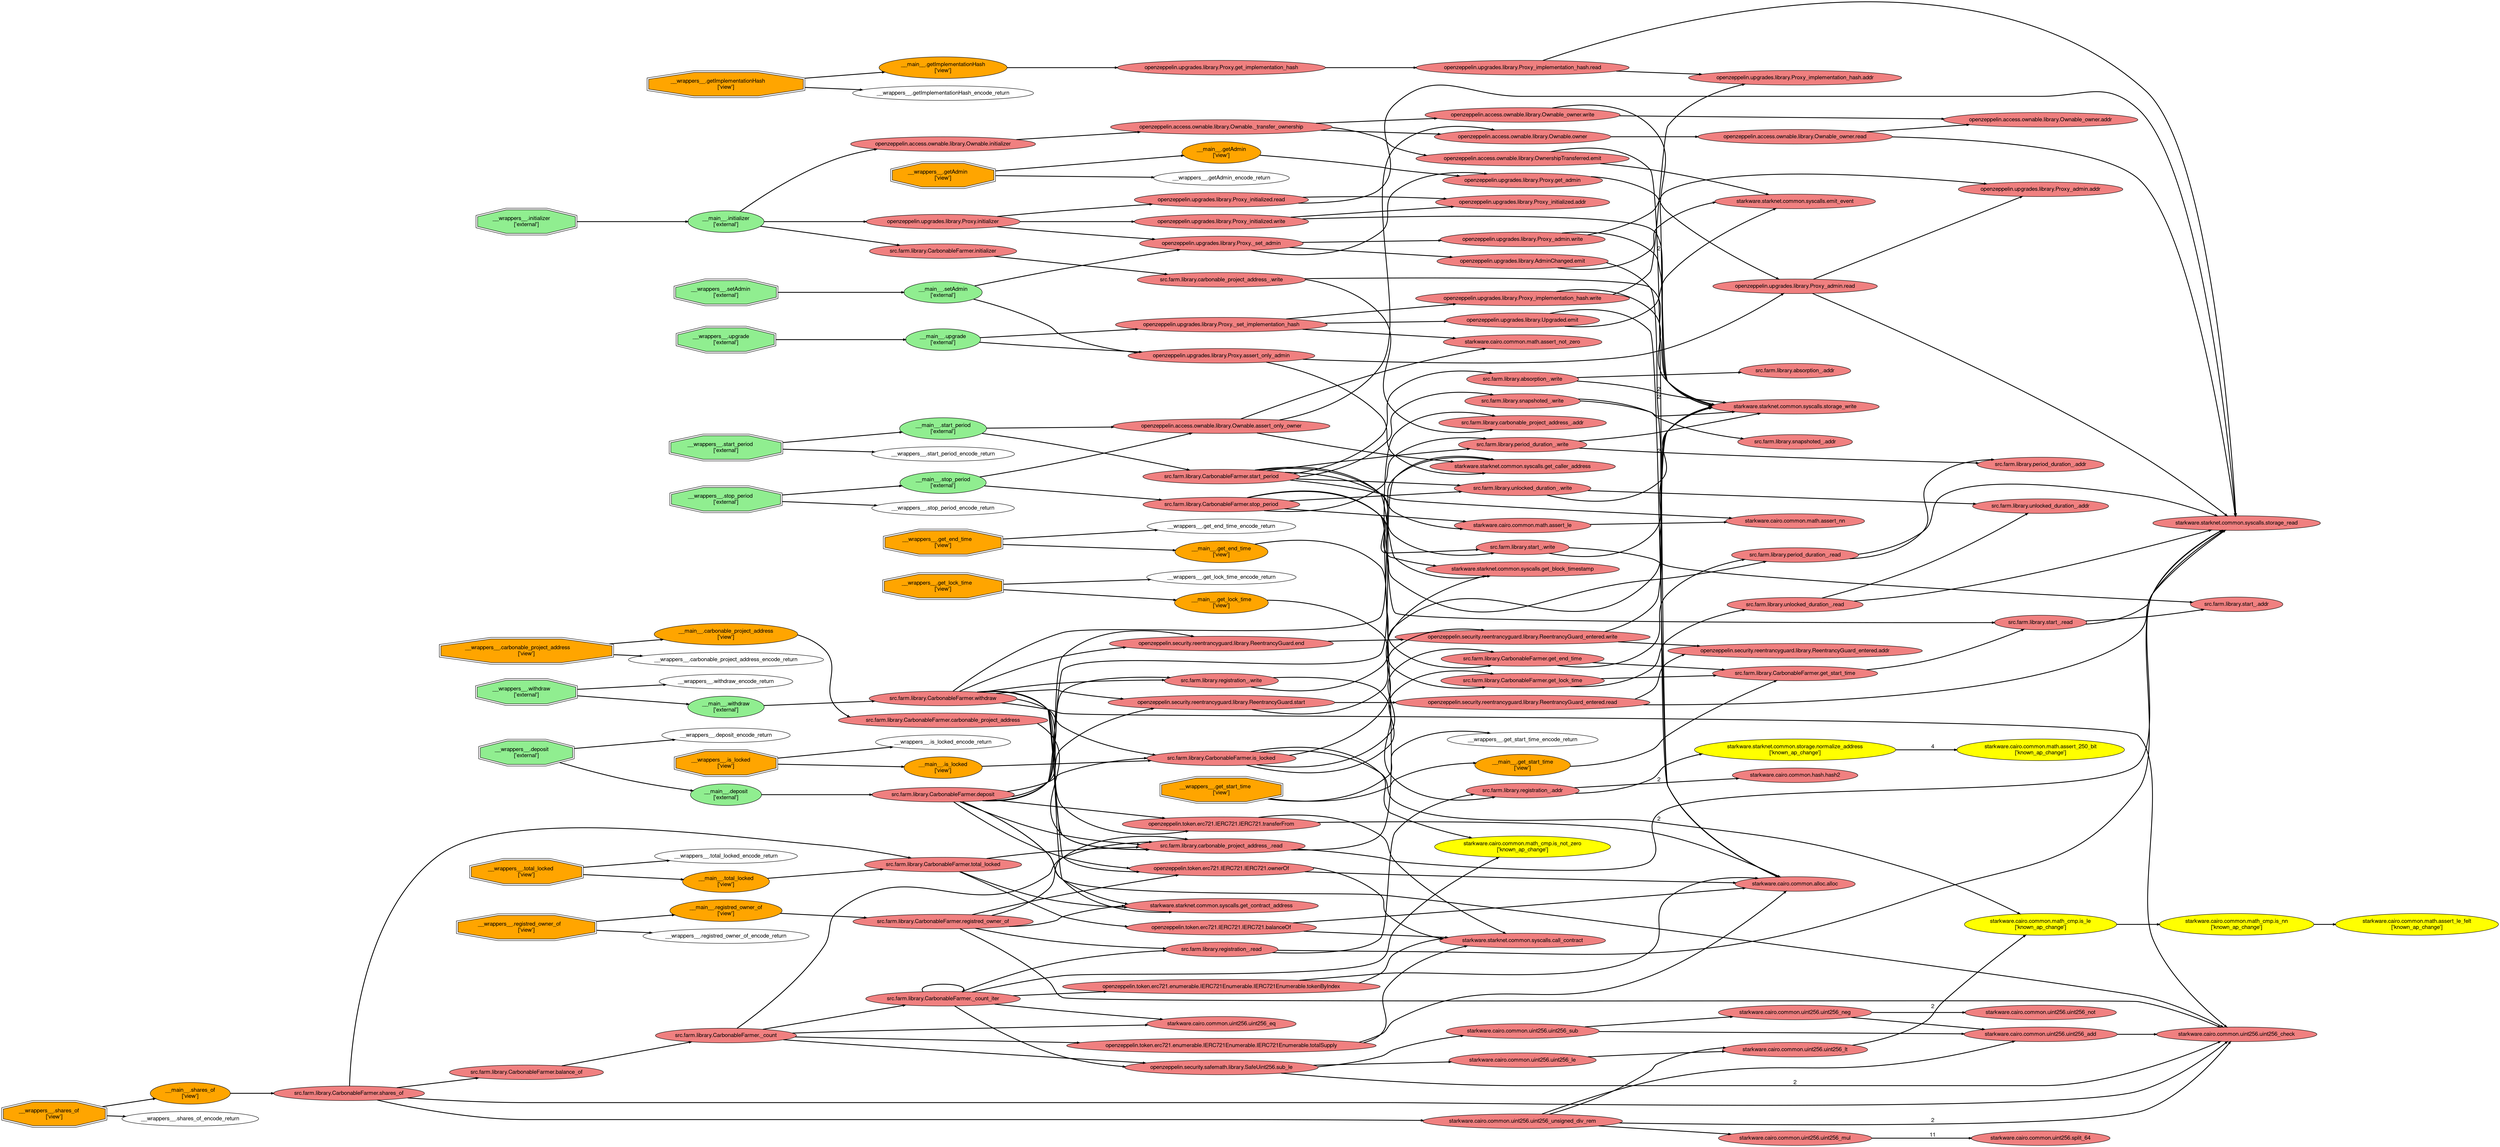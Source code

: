 // Call flow graph
digraph CarbonableYielder {
	graph [fontname="Helvetica,Arial,sans-serif" fontsize=20 layout=dot newrank=true rankdir=LR]
	node [fontname="Helvetica,Arial,sans-serif" pencolor="#00000044" shape="rect, plaintext" style=filled]
	edge [arrowsize=0.5 fontname="Helvetica,Arial,sans-serif" labeldistance=3 labelfontcolor="#00000080" penwidth=2]
	0 [label="starkware.cairo.common.alloc.alloc" color="" fillcolor=lightcoral shape=oval style=filled]
	3 [label="starkware.cairo.common.hash.hash2" color="" fillcolor=lightcoral shape=oval style=filled]
	9 [label="starkware.cairo.common.math.assert_not_zero" color="" fillcolor=lightcoral shape=oval style=filled]
	14 [label="starkware.cairo.common.math.assert_nn" color="" fillcolor=lightcoral shape=oval style=filled]
	18 [label="starkware.cairo.common.math.assert_le" color="" fillcolor=lightcoral shape=oval style=filled]
	23 [label="starkware.cairo.common.math.assert_250_bit\l['known_ap_change']" color="" fillcolor=yellow shape=oval style=filled]
	36 [label="starkware.cairo.common.math.assert_le_felt\l['known_ap_change']" color="" fillcolor=yellow shape=oval style=filled]
	81 [label="starkware.starknet.common.storage.normalize_address\l['known_ap_change']" color="" fillcolor=yellow shape=oval style=filled]
	121 [label="starkware.starknet.common.syscalls.call_contract" color="" fillcolor=lightcoral shape=oval style=filled]
	133 [label="starkware.starknet.common.syscalls.get_caller_address" color="" fillcolor=lightcoral shape=oval style=filled]
	140 [label="starkware.starknet.common.syscalls.get_contract_address" color="" fillcolor=lightcoral shape=oval style=filled]
	147 [label="starkware.starknet.common.syscalls.get_block_timestamp" color="" fillcolor=lightcoral shape=oval style=filled]
	154 [label="starkware.starknet.common.syscalls.storage_read" color="" fillcolor=lightcoral shape=oval style=filled]
	162 [label="starkware.starknet.common.syscalls.storage_write" color="" fillcolor=lightcoral shape=oval style=filled]
	170 [label="starkware.starknet.common.syscalls.emit_event" color="" fillcolor=lightcoral shape=oval style=filled]
	180 [label="starkware.cairo.common.math_cmp.is_not_zero\l['known_ap_change']" color="" fillcolor=yellow shape=oval style=filled]
	188 [label="starkware.cairo.common.math_cmp.is_nn\l['known_ap_change']" color="" fillcolor=yellow shape=oval style=filled]
	221 [label="starkware.cairo.common.math_cmp.is_le\l['known_ap_change']" color="" fillcolor=yellow shape=oval style=filled]
	226 [label="starkware.cairo.common.uint256.uint256_check" color="" fillcolor=lightcoral shape=oval style=filled]
	231 [label="starkware.cairo.common.uint256.uint256_add" color="" fillcolor=lightcoral shape=oval style=filled]
	253 [label="starkware.cairo.common.uint256.split_64" color="" fillcolor=lightcoral shape=oval style=filled]
	269 [label="starkware.cairo.common.uint256.uint256_mul" color="" fillcolor=lightcoral shape=oval style=filled]
	357 [label="starkware.cairo.common.uint256.uint256_lt" color="" fillcolor=lightcoral shape=oval style=filled]
	374 [label="starkware.cairo.common.uint256.uint256_le" color="" fillcolor=lightcoral shape=oval style=filled]
	386 [label="starkware.cairo.common.uint256.uint256_unsigned_div_rem" color="" fillcolor=lightcoral shape=oval style=filled]
	446 [label="starkware.cairo.common.uint256.uint256_not" color="" fillcolor=lightcoral shape=oval style=filled]
	454 [label="starkware.cairo.common.uint256.uint256_neg" color="" fillcolor=lightcoral shape=oval style=filled]
	469 [label="starkware.cairo.common.uint256.uint256_sub" color="" fillcolor=lightcoral shape=oval style=filled]
	485 [label="starkware.cairo.common.uint256.uint256_eq" color="" fillcolor=lightcoral shape=oval style=filled]
	507 [label="openzeppelin.access.ownable.library.OwnershipTransferred.emit" color="" fillcolor=lightcoral shape=oval style=filled]
	532 [label="openzeppelin.access.ownable.library.Ownable_owner.addr" color="" fillcolor=lightcoral shape=oval style=filled]
	537 [label="openzeppelin.access.ownable.library.Ownable_owner.read" color="" fillcolor=lightcoral shape=oval style=filled]
	550 [label="openzeppelin.access.ownable.library.Ownable_owner.write" color="" fillcolor=lightcoral shape=oval style=filled]
	562 [label="openzeppelin.access.ownable.library.Ownable.initializer" color="" fillcolor=lightcoral shape=oval style=filled]
	569 [label="openzeppelin.access.ownable.library.Ownable.assert_only_owner" color="" fillcolor=lightcoral shape=oval style=filled]
	584 [label="openzeppelin.access.ownable.library.Ownable.owner" color="" fillcolor=lightcoral shape=oval style=filled]
	590 [label="openzeppelin.access.ownable.library.Ownable._transfer_ownership" color="" fillcolor=lightcoral shape=oval style=filled]
	611 [label="openzeppelin.upgrades.library.Upgraded.emit" color="" fillcolor=lightcoral shape=oval style=filled]
	635 [label="openzeppelin.upgrades.library.AdminChanged.emit" color="" fillcolor=lightcoral shape=oval style=filled]
	660 [label="openzeppelin.upgrades.library.Proxy_implementation_hash.addr" color="" fillcolor=lightcoral shape=oval style=filled]
	665 [label="openzeppelin.upgrades.library.Proxy_implementation_hash.read" color="" fillcolor=lightcoral shape=oval style=filled]
	678 [label="openzeppelin.upgrades.library.Proxy_implementation_hash.write" color="" fillcolor=lightcoral shape=oval style=filled]
	690 [label="openzeppelin.upgrades.library.Proxy_admin.addr" color="" fillcolor=lightcoral shape=oval style=filled]
	695 [label="openzeppelin.upgrades.library.Proxy_admin.read" color="" fillcolor=lightcoral shape=oval style=filled]
	708 [label="openzeppelin.upgrades.library.Proxy_admin.write" color="" fillcolor=lightcoral shape=oval style=filled]
	720 [label="openzeppelin.upgrades.library.Proxy_initialized.addr" color="" fillcolor=lightcoral shape=oval style=filled]
	725 [label="openzeppelin.upgrades.library.Proxy_initialized.read" color="" fillcolor=lightcoral shape=oval style=filled]
	738 [label="openzeppelin.upgrades.library.Proxy_initialized.write" color="" fillcolor=lightcoral shape=oval style=filled]
	750 [label="openzeppelin.upgrades.library.Proxy.initializer" color="" fillcolor=lightcoral shape=oval style=filled]
	768 [label="openzeppelin.upgrades.library.Proxy.assert_only_admin" color="" fillcolor=lightcoral shape=oval style=filled]
	781 [label="openzeppelin.upgrades.library.Proxy.get_implementation_hash" color="" fillcolor=lightcoral shape=oval style=filled]
	787 [label="openzeppelin.upgrades.library.Proxy.get_admin" color="" fillcolor=lightcoral shape=oval style=filled]
	793 [label="openzeppelin.upgrades.library.Proxy._set_admin" color="" fillcolor=lightcoral shape=oval style=filled]
	814 [label="openzeppelin.upgrades.library.Proxy._set_implementation_hash" color="" fillcolor=lightcoral shape=oval style=filled]
	832 [label="openzeppelin.security.safemath.library.SafeUint256.sub_le" color="" fillcolor=lightcoral shape=oval style=filled]
	859 [label="openzeppelin.token.erc721.IERC721.IERC721.balanceOf" color="" fillcolor=lightcoral shape=oval style=filled]
	883 [label="openzeppelin.token.erc721.IERC721.IERC721.ownerOf" color="" fillcolor=lightcoral shape=oval style=filled]
	907 [label="openzeppelin.token.erc721.IERC721.IERC721.transferFrom" color="" fillcolor=lightcoral shape=oval style=filled]
	929 [label="openzeppelin.token.erc721.enumerable.IERC721Enumerable.IERC721Enumerable.totalSupply" color="" fillcolor=lightcoral shape=oval style=filled]
	950 [label="openzeppelin.token.erc721.enumerable.IERC721Enumerable.IERC721Enumerable.tokenByIndex" color="" fillcolor=lightcoral shape=oval style=filled]
	975 [label="openzeppelin.security.reentrancyguard.library.ReentrancyGuard_entered.addr" color="" fillcolor=lightcoral shape=oval style=filled]
	980 [label="openzeppelin.security.reentrancyguard.library.ReentrancyGuard_entered.read" color="" fillcolor=lightcoral shape=oval style=filled]
	993 [label="openzeppelin.security.reentrancyguard.library.ReentrancyGuard_entered.write" color="" fillcolor=lightcoral shape=oval style=filled]
	1005 [label="openzeppelin.security.reentrancyguard.library.ReentrancyGuard.start" color="" fillcolor=lightcoral shape=oval style=filled]
	1020 [label="openzeppelin.security.reentrancyguard.library.ReentrancyGuard.end" color="" fillcolor=lightcoral shape=oval style=filled]
	1028 [label="src.farm.library.carbonable_project_address_.addr" color="" fillcolor=lightcoral shape=oval style=filled]
	1033 [label="src.farm.library.carbonable_project_address_.read" color="" fillcolor=lightcoral shape=oval style=filled]
	1046 [label="src.farm.library.carbonable_project_address_.write" color="" fillcolor=lightcoral shape=oval style=filled]
	1058 [label="src.farm.library.start_.addr" color="" fillcolor=lightcoral shape=oval style=filled]
	1063 [label="src.farm.library.start_.read" color="" fillcolor=lightcoral shape=oval style=filled]
	1076 [label="src.farm.library.start_.write" color="" fillcolor=lightcoral shape=oval style=filled]
	1088 [label="src.farm.library.unlocked_duration_.addr" color="" fillcolor=lightcoral shape=oval style=filled]
	1093 [label="src.farm.library.unlocked_duration_.read" color="" fillcolor=lightcoral shape=oval style=filled]
	1106 [label="src.farm.library.unlocked_duration_.write" color="" fillcolor=lightcoral shape=oval style=filled]
	1118 [label="src.farm.library.period_duration_.addr" color="" fillcolor=lightcoral shape=oval style=filled]
	1123 [label="src.farm.library.period_duration_.read" color="" fillcolor=lightcoral shape=oval style=filled]
	1136 [label="src.farm.library.period_duration_.write" color="" fillcolor=lightcoral shape=oval style=filled]
	1148 [label="src.farm.library.absorption_.addr" color="" fillcolor=lightcoral shape=oval style=filled]
	1153 [label="src.farm.library.absorption_.write" color="" fillcolor=lightcoral shape=oval style=filled]
	1170 [label="src.farm.library.registration_.addr" color="" fillcolor=lightcoral shape=oval style=filled]
	1187 [label="src.farm.library.registration_.read" color="" fillcolor=lightcoral shape=oval style=filled]
	1202 [label="src.farm.library.registration_.write" color="" fillcolor=lightcoral shape=oval style=filled]
	1216 [label="src.farm.library.snapshoted_.addr" color="" fillcolor=lightcoral shape=oval style=filled]
	1221 [label="src.farm.library.snapshoted_.write" color="" fillcolor=lightcoral shape=oval style=filled]
	1233 [label="src.farm.library.CarbonableFarmer.initializer" color="" fillcolor=lightcoral shape=oval style=filled]
	1240 [label="src.farm.library.CarbonableFarmer.carbonable_project_address" color="" fillcolor=lightcoral shape=oval style=filled]
	1246 [label="src.farm.library.CarbonableFarmer.get_start_time" color="" fillcolor=lightcoral shape=oval style=filled]
	1252 [label="src.farm.library.CarbonableFarmer.get_lock_time" color="" fillcolor=lightcoral shape=oval style=filled]
	1267 [label="src.farm.library.CarbonableFarmer.get_end_time" color="" fillcolor=lightcoral shape=oval style=filled]
	1282 [label="src.farm.library.CarbonableFarmer.is_locked" color="" fillcolor=lightcoral shape=oval style=filled]
	1317 [label="src.farm.library.CarbonableFarmer.total_locked" color="" fillcolor=lightcoral shape=oval style=filled]
	1337 [label="src.farm.library.CarbonableFarmer.shares_of" color="" fillcolor=lightcoral shape=oval style=filled]
	1371 [label="src.farm.library.CarbonableFarmer.balance_of" color="" fillcolor=lightcoral shape=oval style=filled]
	1380 [label="src.farm.library.CarbonableFarmer.registred_owner_of" color="" fillcolor=lightcoral shape=oval style=filled]
	1409 [label="src.farm.library.CarbonableFarmer.start_period" color="" fillcolor=lightcoral shape=oval style=filled]
	1447 [label="src.farm.library.CarbonableFarmer.stop_period" color="" fillcolor=lightcoral shape=oval style=filled]
	1483 [label="src.farm.library.CarbonableFarmer.deposit" color="" fillcolor=lightcoral shape=oval style=filled]
	1538 [label="src.farm.library.CarbonableFarmer.withdraw" color="" fillcolor=lightcoral shape=oval style=filled]
	1594 [label="src.farm.library.CarbonableFarmer._count" color="" fillcolor=lightcoral shape=oval style=filled]
	1649 [label="src.farm.library.CarbonableFarmer._count_iter" color="" fillcolor=lightcoral shape=oval style=filled]
	1714 [label="__main__.initializer\l['external']" color="" fillcolor=lightgreen shape=oval style=filled]
	1727 [label="__wrappers__.initializer\l['external']" color="" fillcolor=lightgreen shape=doubleoctagon style=filled]
	1747 [label="__main__.getImplementationHash\l['view']" color="" fillcolor=orange shape=oval style=filled]
	1753 [label="__wrappers__.getImplementationHash_encode_return" color="" fillcolor=white shape=oval style=solid]
	1762 [label="__wrappers__.getImplementationHash\l['view']" color="" fillcolor=orange shape=doubleoctagon style=filled]
	1777 [label="__main__.getAdmin\l['view']" color="" fillcolor=orange shape=oval style=filled]
	1783 [label="__wrappers__.getAdmin_encode_return" color="" fillcolor=white shape=oval style=solid]
	1792 [label="__wrappers__.getAdmin\l['view']" color="" fillcolor=orange shape=doubleoctagon style=filled]
	1807 [label="__main__.upgrade\l['external']" color="" fillcolor=lightgreen shape=oval style=filled]
	1816 [label="__wrappers__.upgrade\l['external']" color="" fillcolor=lightgreen shape=doubleoctagon style=filled]
	1834 [label="__main__.setAdmin\l['external']" color="" fillcolor=lightgreen shape=oval style=filled]
	1843 [label="__wrappers__.setAdmin\l['external']" color="" fillcolor=lightgreen shape=doubleoctagon style=filled]
	1861 [label="__main__.carbonable_project_address\l['view']" color="" fillcolor=orange shape=oval style=filled]
	1867 [label="__wrappers__.carbonable_project_address_encode_return" color="" fillcolor=white shape=oval style=solid]
	1876 [label="__wrappers__.carbonable_project_address\l['view']" color="" fillcolor=orange shape=doubleoctagon style=filled]
	1891 [label="__main__.get_start_time\l['view']" color="" fillcolor=orange shape=oval style=filled]
	1897 [label="__wrappers__.get_start_time_encode_return" color="" fillcolor=white shape=oval style=solid]
	1906 [label="__wrappers__.get_start_time\l['view']" color="" fillcolor=orange shape=doubleoctagon style=filled]
	1921 [label="__main__.get_lock_time\l['view']" color="" fillcolor=orange shape=oval style=filled]
	1927 [label="__wrappers__.get_lock_time_encode_return" color="" fillcolor=white shape=oval style=solid]
	1936 [label="__wrappers__.get_lock_time\l['view']" color="" fillcolor=orange shape=doubleoctagon style=filled]
	1951 [label="__main__.get_end_time\l['view']" color="" fillcolor=orange shape=oval style=filled]
	1957 [label="__wrappers__.get_end_time_encode_return" color="" fillcolor=white shape=oval style=solid]
	1966 [label="__wrappers__.get_end_time\l['view']" color="" fillcolor=orange shape=doubleoctagon style=filled]
	1981 [label="__main__.is_locked\l['view']" color="" fillcolor=orange shape=oval style=filled]
	1987 [label="__wrappers__.is_locked_encode_return" color="" fillcolor=white shape=oval style=solid]
	1996 [label="__wrappers__.is_locked\l['view']" color="" fillcolor=orange shape=doubleoctagon style=filled]
	2011 [label="__main__.total_locked\l['view']" color="" fillcolor=orange shape=oval style=filled]
	2017 [label="__wrappers__.total_locked_encode_return" color="" fillcolor=white shape=oval style=solid]
	2027 [label="__wrappers__.total_locked\l['view']" color="" fillcolor=orange shape=doubleoctagon style=filled]
	2042 [label="__main__.shares_of\l['view']" color="" fillcolor=orange shape=oval style=filled]
	2050 [label="__wrappers__.shares_of_encode_return" color="" fillcolor=white shape=oval style=solid]
	2060 [label="__wrappers__.shares_of\l['view']" color="" fillcolor=orange shape=doubleoctagon style=filled]
	2079 [label="__main__.registred_owner_of\l['view']" color="" fillcolor=orange shape=oval style=filled]
	2087 [label="__wrappers__.registred_owner_of_encode_return" color="" fillcolor=white shape=oval style=solid]
	2096 [label="__wrappers__.registred_owner_of\l['view']" color="" fillcolor=orange shape=doubleoctagon style=filled]
	2115 [label="__main__.start_period\l['external']" color="" fillcolor=lightgreen shape=oval style=filled]
	2127 [label="__wrappers__.start_period_encode_return" color="" fillcolor=white shape=oval style=solid]
	2136 [label="__wrappers__.start_period\l['external']" color="" fillcolor=lightgreen shape=doubleoctagon style=filled]
	2155 [label="__main__.stop_period\l['external']" color="" fillcolor=lightgreen shape=oval style=filled]
	2163 [label="__wrappers__.stop_period_encode_return" color="" fillcolor=white shape=oval style=solid]
	2172 [label="__wrappers__.stop_period\l['external']" color="" fillcolor=lightgreen shape=doubleoctagon style=filled]
	2187 [label="__main__.deposit\l['external']" color="" fillcolor=lightgreen shape=oval style=filled]
	2195 [label="__wrappers__.deposit_encode_return" color="" fillcolor=white shape=oval style=solid]
	2204 [label="__wrappers__.deposit\l['external']" color="" fillcolor=lightgreen shape=doubleoctagon style=filled]
	2223 [label="__main__.withdraw\l['external']" color="" fillcolor=lightgreen shape=oval style=filled]
	2231 [label="__wrappers__.withdraw_encode_return" color="" fillcolor=white shape=oval style=solid]
	2240 [label="__wrappers__.withdraw\l['external']" color="" fillcolor=lightgreen shape=doubleoctagon style=filled]
	18 -> 14
	81 -> 23 [label=4]
	188 -> 36
	221 -> 188
	231 -> 226
	269 -> 253 [label=11]
	357 -> 221 [label=2]
	374 -> 357
	386 -> 226 [label=2]
	386 -> 269
	386 -> 231
	386 -> 357
	454 -> 446
	454 -> 231
	469 -> 454
	469 -> 231
	507 -> 0 [label=2]
	507 -> 170
	537 -> 532
	537 -> 154
	550 -> 532
	550 -> 162
	562 -> 590
	569 -> 584
	569 -> 133
	569 -> 9
	584 -> 537
	590 -> 584
	590 -> 550
	590 -> 507
	611 -> 0 [label=2]
	611 -> 170
	635 -> 0 [label=2]
	635 -> 170
	665 -> 660
	665 -> 154
	678 -> 660
	678 -> 162
	695 -> 690
	695 -> 154
	708 -> 690
	708 -> 162
	725 -> 720
	725 -> 154
	738 -> 720
	738 -> 162
	750 -> 725
	750 -> 738
	750 -> 793
	768 -> 133
	768 -> 695
	781 -> 665
	787 -> 695
	793 -> 787
	793 -> 708
	793 -> 635
	814 -> 9
	814 -> 678
	814 -> 611
	832 -> 226 [label=2]
	832 -> 374
	832 -> 469
	859 -> 0
	859 -> 121
	883 -> 0
	883 -> 121
	907 -> 0
	907 -> 121
	929 -> 0
	929 -> 121
	950 -> 0
	950 -> 121
	980 -> 975
	980 -> 154
	993 -> 975
	993 -> 162
	1005 -> 980
	1005 -> 993
	1020 -> 993
	1033 -> 1028
	1033 -> 154
	1046 -> 1028
	1046 -> 162
	1063 -> 1058
	1063 -> 154
	1076 -> 1058
	1076 -> 162
	1093 -> 1088
	1093 -> 154
	1106 -> 1088
	1106 -> 162
	1123 -> 1118
	1123 -> 154
	1136 -> 1118
	1136 -> 162
	1153 -> 1148
	1153 -> 162 [label=2]
	1170 -> 3 [label=2]
	1170 -> 81
	1187 -> 1170
	1187 -> 154
	1202 -> 1170
	1202 -> 162
	1221 -> 1216
	1221 -> 162
	1233 -> 1046
	1240 -> 1033
	1246 -> 1063
	1252 -> 1246
	1252 -> 1093
	1267 -> 1246
	1267 -> 1123
	1282 -> 147
	1282 -> 1252
	1282 -> 1267
	1282 -> 221 [label=2]
	1282 -> 180
	1317 -> 140
	1317 -> 1033
	1317 -> 859
	1337 -> 1371
	1337 -> 1317
	1337 -> 226
	1337 -> 386
	1371 -> 1594
	1380 -> 226
	1380 -> 140
	1380 -> 1033
	1380 -> 883
	1380 -> 1187
	1409 -> 14
	1409 -> 18
	1409 -> 1153
	1409 -> 147
	1409 -> 1076
	1409 -> 1136
	1409 -> 1106
	1409 -> 1221
	1447 -> 147
	1447 -> 1063
	1447 -> 1123
	1447 -> 18
	1447 -> 1076
	1447 -> 1136
	1447 -> 1106
	1483 -> 1005
	1483 -> 1282
	1483 -> 226
	1483 -> 1033
	1483 -> 133
	1483 -> 140
	1483 -> 907
	1483 -> 883
	1483 -> 1202
	1483 -> 1020
	1538 -> 1005
	1538 -> 1282
	1538 -> 226
	1538 -> 1202
	1538 -> 1033
	1538 -> 140
	1538 -> 133
	1538 -> 907
	1538 -> 883
	1538 -> 1020
	1594 -> 1033
	1594 -> 929
	1594 -> 485
	1594 -> 832
	1594 -> 1649
	1649 -> 950
	1649 -> 1187
	1649 -> 180
	1649 -> 485
	1649 -> 832
	1649 -> 1649
	1714 -> 1233
	1714 -> 562
	1714 -> 750
	1727 -> 1714
	1747 -> 781
	1762 -> 1747
	1762 -> 1753
	1777 -> 787
	1792 -> 1777
	1792 -> 1783
	1807 -> 768
	1807 -> 814
	1816 -> 1807
	1834 -> 768
	1834 -> 793
	1843 -> 1834
	1861 -> 1240
	1876 -> 1861
	1876 -> 1867
	1891 -> 1246
	1906 -> 1891
	1906 -> 1897
	1921 -> 1252
	1936 -> 1921
	1936 -> 1927
	1951 -> 1267
	1966 -> 1951
	1966 -> 1957
	1981 -> 1282
	1996 -> 1981
	1996 -> 1987
	2011 -> 1317
	2027 -> 2011
	2027 -> 2017
	2042 -> 1337
	2060 -> 2042
	2060 -> 2050
	2079 -> 1380
	2096 -> 2079
	2096 -> 2087
	2115 -> 569
	2115 -> 1409
	2136 -> 2115
	2136 -> 2127
	2155 -> 569
	2155 -> 1447
	2172 -> 2155
	2172 -> 2163
	2187 -> 1483
	2204 -> 2187
	2204 -> 2195
	2223 -> 1538
	2240 -> 2223
	2240 -> 2231
}
